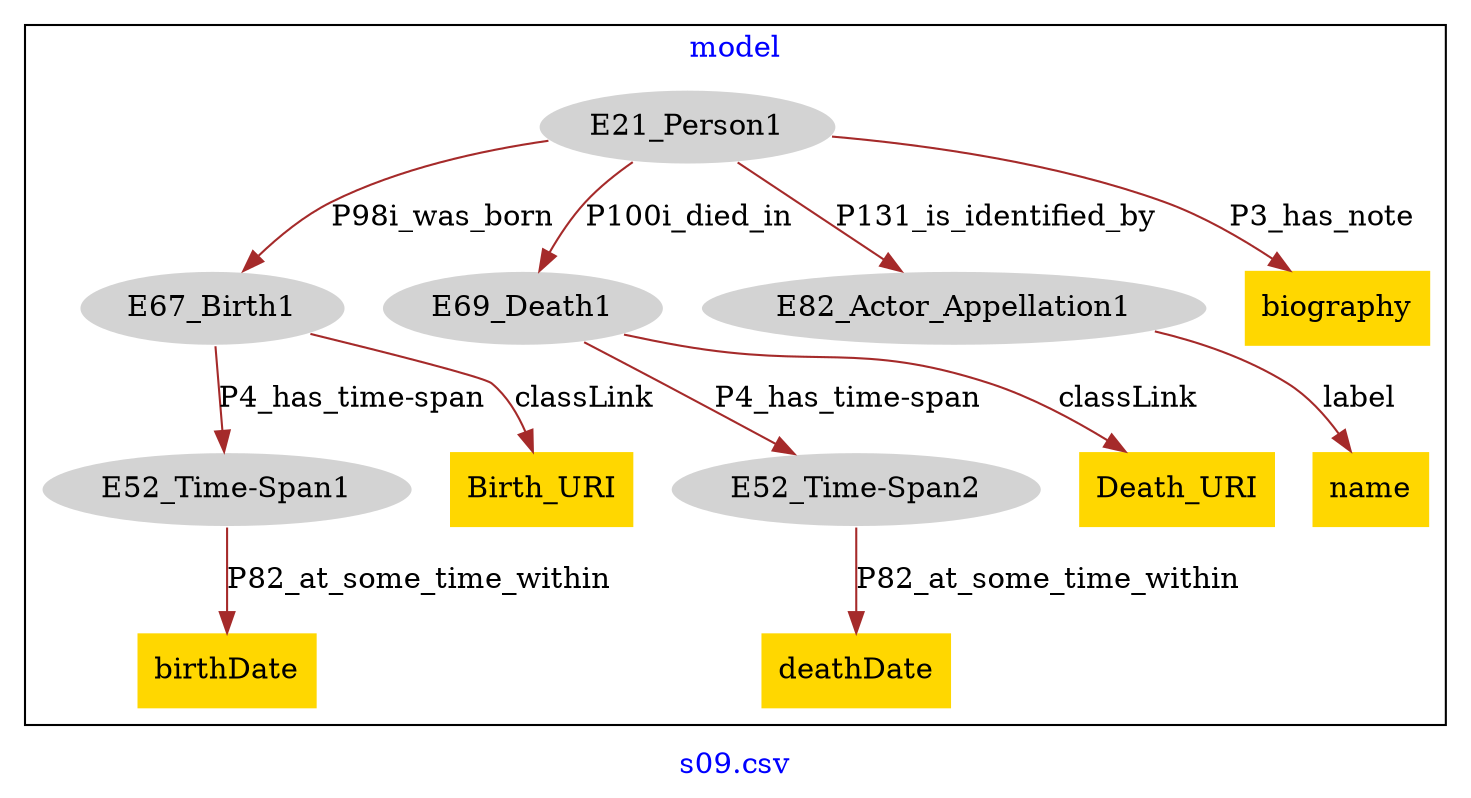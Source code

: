 digraph n0 {
fontcolor="blue"
remincross="true"
label="s09.csv"
subgraph cluster {
label="model"
n2[style="filled",color="white",fillcolor="lightgray",label="E21_Person1"];
n3[style="filled",color="white",fillcolor="lightgray",label="E67_Birth1"];
n4[style="filled",color="white",fillcolor="lightgray",label="E69_Death1"];
n5[style="filled",color="white",fillcolor="lightgray",label="E82_Actor_Appellation1"];
n6[style="filled",color="white",fillcolor="lightgray",label="E52_Time-Span1"];
n7[style="filled",color="white",fillcolor="lightgray",label="E52_Time-Span2"];
n8[shape="plaintext",style="filled",fillcolor="gold",label="birthDate"];
n9[shape="plaintext",style="filled",fillcolor="gold",label="deathDate"];
n10[shape="plaintext",style="filled",fillcolor="gold",label="name"];
n11[shape="plaintext",style="filled",fillcolor="gold",label="biography"];
n12[shape="plaintext",style="filled",fillcolor="gold",label="Death_URI"];
n13[shape="plaintext",style="filled",fillcolor="gold",label="Birth_URI"];
}
n2 -> n3[color="brown",fontcolor="black",label="P98i_was_born"]
n2 -> n4[color="brown",fontcolor="black",label="P100i_died_in"]
n2 -> n5[color="brown",fontcolor="black",label="P131_is_identified_by"]
n3 -> n6[color="brown",fontcolor="black",label="P4_has_time-span"]
n4 -> n7[color="brown",fontcolor="black",label="P4_has_time-span"]
n6 -> n8[color="brown",fontcolor="black",label="P82_at_some_time_within"]
n7 -> n9[color="brown",fontcolor="black",label="P82_at_some_time_within"]
n5 -> n10[color="brown",fontcolor="black",label="label"]
n2 -> n11[color="brown",fontcolor="black",label="P3_has_note"]
n4 -> n12[color="brown",fontcolor="black",label="classLink"]
n3 -> n13[color="brown",fontcolor="black",label="classLink"]
}
